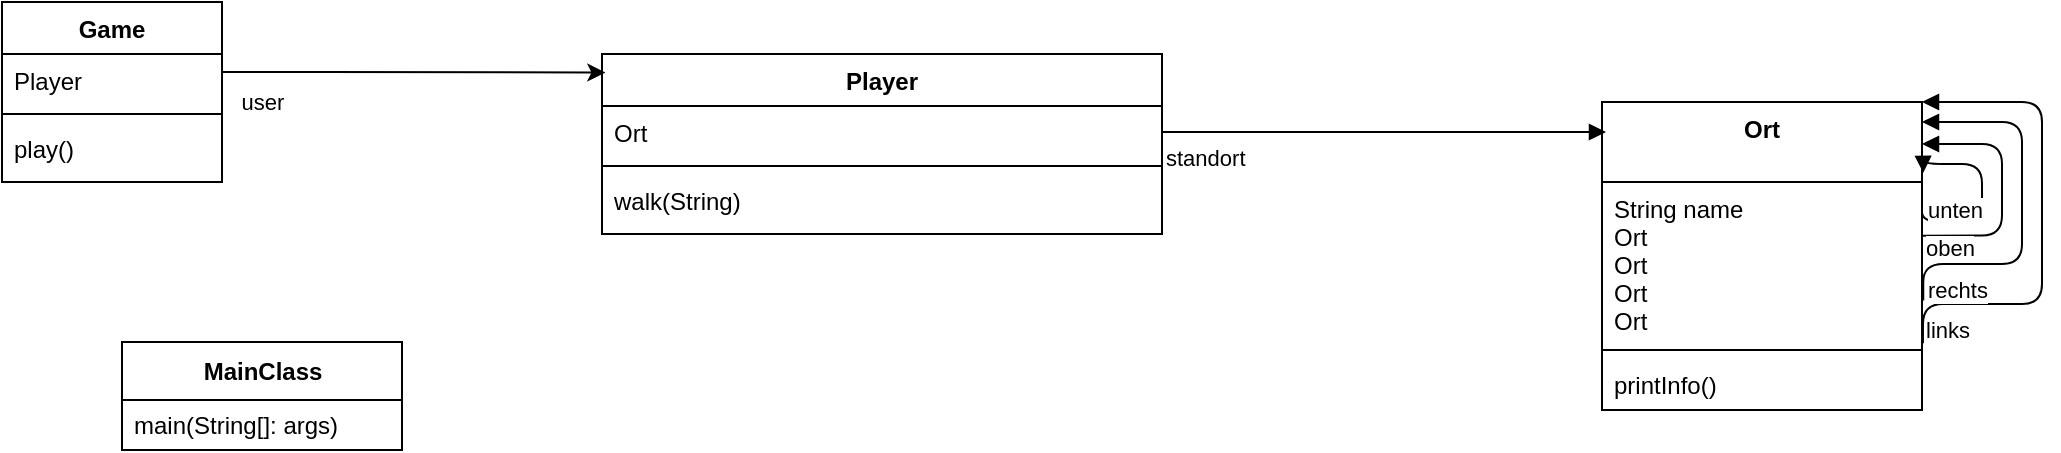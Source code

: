 <mxfile>
    <diagram id="lLabMF4MRWrVzhpLIE5X" name="Page-1">
        <mxGraphModel dx="1404" dy="451" grid="1" gridSize="10" guides="1" tooltips="1" connect="1" arrows="1" fold="1" page="1" pageScale="1" pageWidth="827" pageHeight="1169" math="0" shadow="0">
            <root>
                <mxCell id="0"/>
                <mxCell id="1" parent="0"/>
                <mxCell id="9VH3EkR2QSLjIcWtbJTV-1" value="Player" style="swimlane;fontStyle=1;align=center;verticalAlign=top;childLayout=stackLayout;horizontal=1;startSize=26;horizontalStack=0;resizeParent=1;resizeParentMax=0;resizeLast=0;collapsible=1;marginBottom=0;" parent="1" vertex="1">
                    <mxGeometry x="60" y="66" width="280" height="90" as="geometry">
                        <mxRectangle x="60" y="66" width="70" height="26" as="alternateBounds"/>
                    </mxGeometry>
                </mxCell>
                <mxCell id="9VH3EkR2QSLjIcWtbJTV-2" value="Ort" style="text;strokeColor=none;fillColor=none;align=left;verticalAlign=top;spacingLeft=4;spacingRight=4;overflow=hidden;rotatable=0;points=[[0,0.5],[1,0.5]];portConstraint=eastwest;" parent="9VH3EkR2QSLjIcWtbJTV-1" vertex="1">
                    <mxGeometry y="26" width="280" height="26" as="geometry"/>
                </mxCell>
                <mxCell id="9VH3EkR2QSLjIcWtbJTV-3" value="" style="line;strokeWidth=1;fillColor=none;align=left;verticalAlign=middle;spacingTop=-1;spacingLeft=3;spacingRight=3;rotatable=0;labelPosition=right;points=[];portConstraint=eastwest;" parent="9VH3EkR2QSLjIcWtbJTV-1" vertex="1">
                    <mxGeometry y="52" width="280" height="8" as="geometry"/>
                </mxCell>
                <mxCell id="9VH3EkR2QSLjIcWtbJTV-4" value="walk(String)" style="text;strokeColor=none;fillColor=none;align=left;verticalAlign=top;spacingLeft=4;spacingRight=4;overflow=hidden;rotatable=0;points=[[0,0.5],[1,0.5]];portConstraint=eastwest;" parent="9VH3EkR2QSLjIcWtbJTV-1" vertex="1">
                    <mxGeometry y="60" width="280" height="30" as="geometry"/>
                </mxCell>
                <mxCell id="9VH3EkR2QSLjIcWtbJTV-5" value="Ort" style="swimlane;fontStyle=1;align=center;verticalAlign=top;childLayout=stackLayout;horizontal=1;startSize=40;horizontalStack=0;resizeParent=1;resizeParentMax=0;resizeLast=0;collapsible=1;marginBottom=0;" parent="1" vertex="1">
                    <mxGeometry x="560" y="90" width="160" height="154" as="geometry"/>
                </mxCell>
                <mxCell id="9VH3EkR2QSLjIcWtbJTV-6" value="String name&#10;Ort&#10;Ort&#10;Ort&#10;Ort" style="text;strokeColor=none;fillColor=none;align=left;verticalAlign=top;spacingLeft=4;spacingRight=4;overflow=hidden;rotatable=0;points=[[0,0.5],[1,0.5]];portConstraint=eastwest;" parent="9VH3EkR2QSLjIcWtbJTV-5" vertex="1">
                    <mxGeometry y="40" width="160" height="80" as="geometry"/>
                </mxCell>
                <mxCell id="9VH3EkR2QSLjIcWtbJTV-7" value="" style="line;strokeWidth=1;fillColor=none;align=left;verticalAlign=middle;spacingTop=-1;spacingLeft=3;spacingRight=3;rotatable=0;labelPosition=right;points=[];portConstraint=eastwest;" parent="9VH3EkR2QSLjIcWtbJTV-5" vertex="1">
                    <mxGeometry y="120" width="160" height="8" as="geometry"/>
                </mxCell>
                <mxCell id="9VH3EkR2QSLjIcWtbJTV-8" value="printInfo()" style="text;strokeColor=none;fillColor=none;align=left;verticalAlign=top;spacingLeft=4;spacingRight=4;overflow=hidden;rotatable=0;points=[[0,0.5],[1,0.5]];portConstraint=eastwest;" parent="9VH3EkR2QSLjIcWtbJTV-5" vertex="1">
                    <mxGeometry y="128" width="160" height="26" as="geometry"/>
                </mxCell>
                <mxCell id="9VH3EkR2QSLjIcWtbJTV-16" value="&lt;div&gt;links&lt;/div&gt;&lt;div&gt;&lt;br&gt;&lt;/div&gt;" style="endArrow=block;endFill=1;html=1;edgeStyle=orthogonalEdgeStyle;align=left;verticalAlign=top;exitX=1.003;exitY=1.008;exitDx=0;exitDy=0;exitPerimeter=0;" parent="9VH3EkR2QSLjIcWtbJTV-5" source="9VH3EkR2QSLjIcWtbJTV-6" edge="1">
                    <mxGeometry x="-0.836" y="1" relative="1" as="geometry">
                        <mxPoint x="160" y="90" as="sourcePoint"/>
                        <mxPoint x="160" as="targetPoint"/>
                        <Array as="points">
                            <mxPoint x="220" y="101"/>
                            <mxPoint x="220"/>
                        </Array>
                        <mxPoint y="1" as="offset"/>
                    </mxGeometry>
                </mxCell>
                <mxCell id="9VH3EkR2QSLjIcWtbJTV-18" value="&lt;div&gt;rechts&lt;/div&gt;" style="endArrow=block;endFill=1;html=1;edgeStyle=orthogonalEdgeStyle;align=left;verticalAlign=top;exitX=1.004;exitY=0.741;exitDx=0;exitDy=0;exitPerimeter=0;" parent="9VH3EkR2QSLjIcWtbJTV-5" source="9VH3EkR2QSLjIcWtbJTV-6" target="9VH3EkR2QSLjIcWtbJTV-5" edge="1">
                    <mxGeometry x="-0.806" y="-1" relative="1" as="geometry">
                        <mxPoint x="20" y="90" as="sourcePoint"/>
                        <mxPoint x="161" y="10" as="targetPoint"/>
                        <Array as="points">
                            <mxPoint x="210" y="81"/>
                            <mxPoint x="210" y="10"/>
                        </Array>
                        <mxPoint y="-1" as="offset"/>
                    </mxGeometry>
                </mxCell>
                <mxCell id="9VH3EkR2QSLjIcWtbJTV-9" value="&lt;div&gt;standort&lt;/div&gt;" style="endArrow=block;endFill=1;html=1;edgeStyle=orthogonalEdgeStyle;align=left;verticalAlign=top;exitX=1;exitY=0.5;exitDx=0;exitDy=0;" parent="1" source="9VH3EkR2QSLjIcWtbJTV-2" edge="1">
                    <mxGeometry x="-1" relative="1" as="geometry">
                        <mxPoint x="320" y="380" as="sourcePoint"/>
                        <mxPoint x="562" y="105" as="targetPoint"/>
                    </mxGeometry>
                </mxCell>
                <mxCell id="9VH3EkR2QSLjIcWtbJTV-20" value="&lt;div&gt;oben&lt;/div&gt;" style="endArrow=block;endFill=1;html=1;edgeStyle=orthogonalEdgeStyle;align=left;verticalAlign=top;" parent="1" target="9VH3EkR2QSLjIcWtbJTV-5" edge="1">
                    <mxGeometry x="-1.0" y="7" relative="1" as="geometry">
                        <mxPoint x="720" y="156.83" as="sourcePoint"/>
                        <mxPoint x="820" y="50" as="targetPoint"/>
                        <Array as="points">
                            <mxPoint x="760" y="157"/>
                            <mxPoint x="760" y="111"/>
                        </Array>
                        <mxPoint as="offset"/>
                    </mxGeometry>
                </mxCell>
                <mxCell id="9VH3EkR2QSLjIcWtbJTV-22" value="&lt;div&gt;unten&lt;/div&gt;" style="endArrow=block;endFill=1;html=1;edgeStyle=orthogonalEdgeStyle;align=left;verticalAlign=top;entryX=1.004;entryY=0.23;entryDx=0;entryDy=0;entryPerimeter=0;" parent="1" target="9VH3EkR2QSLjIcWtbJTV-5" edge="1">
                    <mxGeometry x="1" y="-5" relative="1" as="geometry">
                        <mxPoint x="720" y="140" as="sourcePoint"/>
                        <mxPoint x="740" y="120" as="targetPoint"/>
                        <Array as="points">
                            <mxPoint x="720" y="150"/>
                            <mxPoint x="750" y="150"/>
                            <mxPoint x="750" y="121"/>
                        </Array>
                        <mxPoint x="5" y="5" as="offset"/>
                    </mxGeometry>
                </mxCell>
                <mxCell id="6" value="MainClass" style="swimlane;fontStyle=1;align=center;verticalAlign=middle;childLayout=stackLayout;horizontal=1;startSize=29;horizontalStack=0;resizeParent=1;resizeParentMax=0;resizeLast=0;collapsible=0;marginBottom=0;html=1;fontFamily=Helvetica;strokeColor=#000000;" parent="1" vertex="1">
                    <mxGeometry x="-180" y="210" width="140" height="54" as="geometry"/>
                </mxCell>
                <mxCell id="8" value="main(String[]: args)" style="text;html=1;strokeColor=none;fillColor=none;align=left;verticalAlign=middle;spacingLeft=4;spacingRight=4;overflow=hidden;rotatable=0;points=[[0,0.5],[1,0.5]];portConstraint=eastwest;" parent="6" vertex="1">
                    <mxGeometry y="29" width="140" height="25" as="geometry"/>
                </mxCell>
                <mxCell id="9" value="Game" style="swimlane;fontStyle=1;align=center;verticalAlign=top;childLayout=stackLayout;horizontal=1;startSize=26;horizontalStack=0;resizeParent=1;resizeParentMax=0;resizeLast=0;collapsible=1;marginBottom=0;" vertex="1" parent="1">
                    <mxGeometry x="-240" y="40" width="110" height="90" as="geometry">
                        <mxRectangle x="60" y="66" width="70" height="26" as="alternateBounds"/>
                    </mxGeometry>
                </mxCell>
                <mxCell id="10" value="Player" style="text;strokeColor=none;fillColor=none;align=left;verticalAlign=top;spacingLeft=4;spacingRight=4;overflow=hidden;rotatable=0;points=[[0,0.5],[1,0.5]];portConstraint=eastwest;" vertex="1" parent="9">
                    <mxGeometry y="26" width="110" height="26" as="geometry"/>
                </mxCell>
                <mxCell id="11" value="" style="line;strokeWidth=1;fillColor=none;align=left;verticalAlign=middle;spacingTop=-1;spacingLeft=3;spacingRight=3;rotatable=0;labelPosition=right;points=[];portConstraint=eastwest;" vertex="1" parent="9">
                    <mxGeometry y="52" width="110" height="8" as="geometry"/>
                </mxCell>
                <mxCell id="12" value="play()" style="text;strokeColor=none;fillColor=none;align=left;verticalAlign=top;spacingLeft=4;spacingRight=4;overflow=hidden;rotatable=0;points=[[0,0.5],[1,0.5]];portConstraint=eastwest;" vertex="1" parent="9">
                    <mxGeometry y="60" width="110" height="30" as="geometry"/>
                </mxCell>
                <mxCell id="13" value="user" style="edgeStyle=orthogonalEdgeStyle;rounded=0;orthogonalLoop=1;jettySize=auto;html=1;entryX=0.006;entryY=0.103;entryDx=0;entryDy=0;entryPerimeter=0;" edge="1" parent="1" source="10" target="9VH3EkR2QSLjIcWtbJTV-1">
                    <mxGeometry x="-0.791" y="-15" relative="1" as="geometry">
                        <Array as="points">
                            <mxPoint x="-80" y="75"/>
                            <mxPoint x="-80" y="75"/>
                        </Array>
                        <mxPoint as="offset"/>
                    </mxGeometry>
                </mxCell>
            </root>
        </mxGraphModel>
    </diagram>
</mxfile>